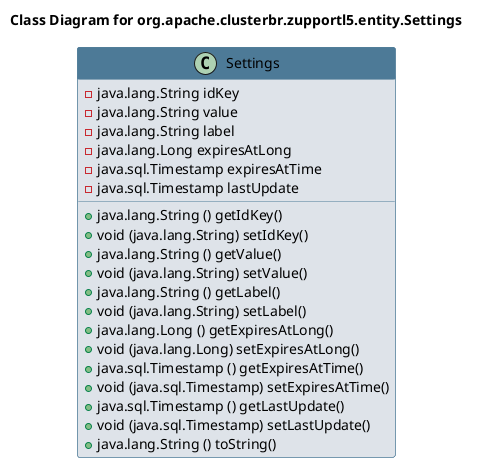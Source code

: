 @startuml 
skinparam class { 
 BackgroundColor #DEE3E9 
 ArrowColor #4D7A97 
 BorderColor #4D7A97 
}
left to right direction 
title Class Diagram for org.apache.clusterbr.zupportl5.entity.Settings
skinparam titleBackgroundColor White
skinparam classHeaderBackgroundColor #4D7A97 
skinparam stereotypeCBackgroundColor #F8981D 

class Settings {
 - java.lang.String idKey
 - java.lang.String value
 - java.lang.String label
 - java.lang.Long expiresAtLong
 - java.sql.Timestamp expiresAtTime
 - java.sql.Timestamp lastUpdate
 + java.lang.String () getIdKey()
 + void (java.lang.String) setIdKey()
 + java.lang.String () getValue()
 + void (java.lang.String) setValue()
 + java.lang.String () getLabel()
 + void (java.lang.String) setLabel()
 + java.lang.Long () getExpiresAtLong()
 + void (java.lang.Long) setExpiresAtLong()
 + java.sql.Timestamp () getExpiresAtTime()
 + void (java.sql.Timestamp) setExpiresAtTime()
 + java.sql.Timestamp () getLastUpdate()
 + void (java.sql.Timestamp) setLastUpdate()
 + java.lang.String () toString()
}
@enduml